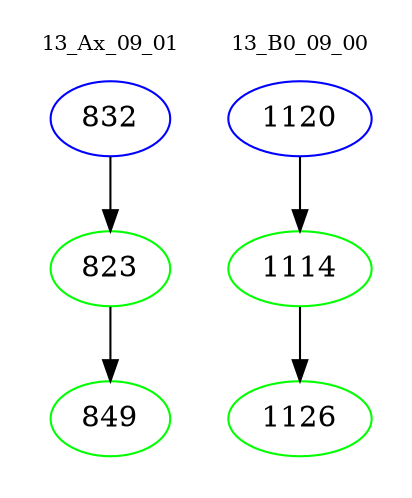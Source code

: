 digraph{
subgraph cluster_0 {
color = white
label = "13_Ax_09_01";
fontsize=10;
T0_832 [label="832", color="blue"]
T0_832 -> T0_823 [color="black"]
T0_823 [label="823", color="green"]
T0_823 -> T0_849 [color="black"]
T0_849 [label="849", color="green"]
}
subgraph cluster_1 {
color = white
label = "13_B0_09_00";
fontsize=10;
T1_1120 [label="1120", color="blue"]
T1_1120 -> T1_1114 [color="black"]
T1_1114 [label="1114", color="green"]
T1_1114 -> T1_1126 [color="black"]
T1_1126 [label="1126", color="green"]
}
}
